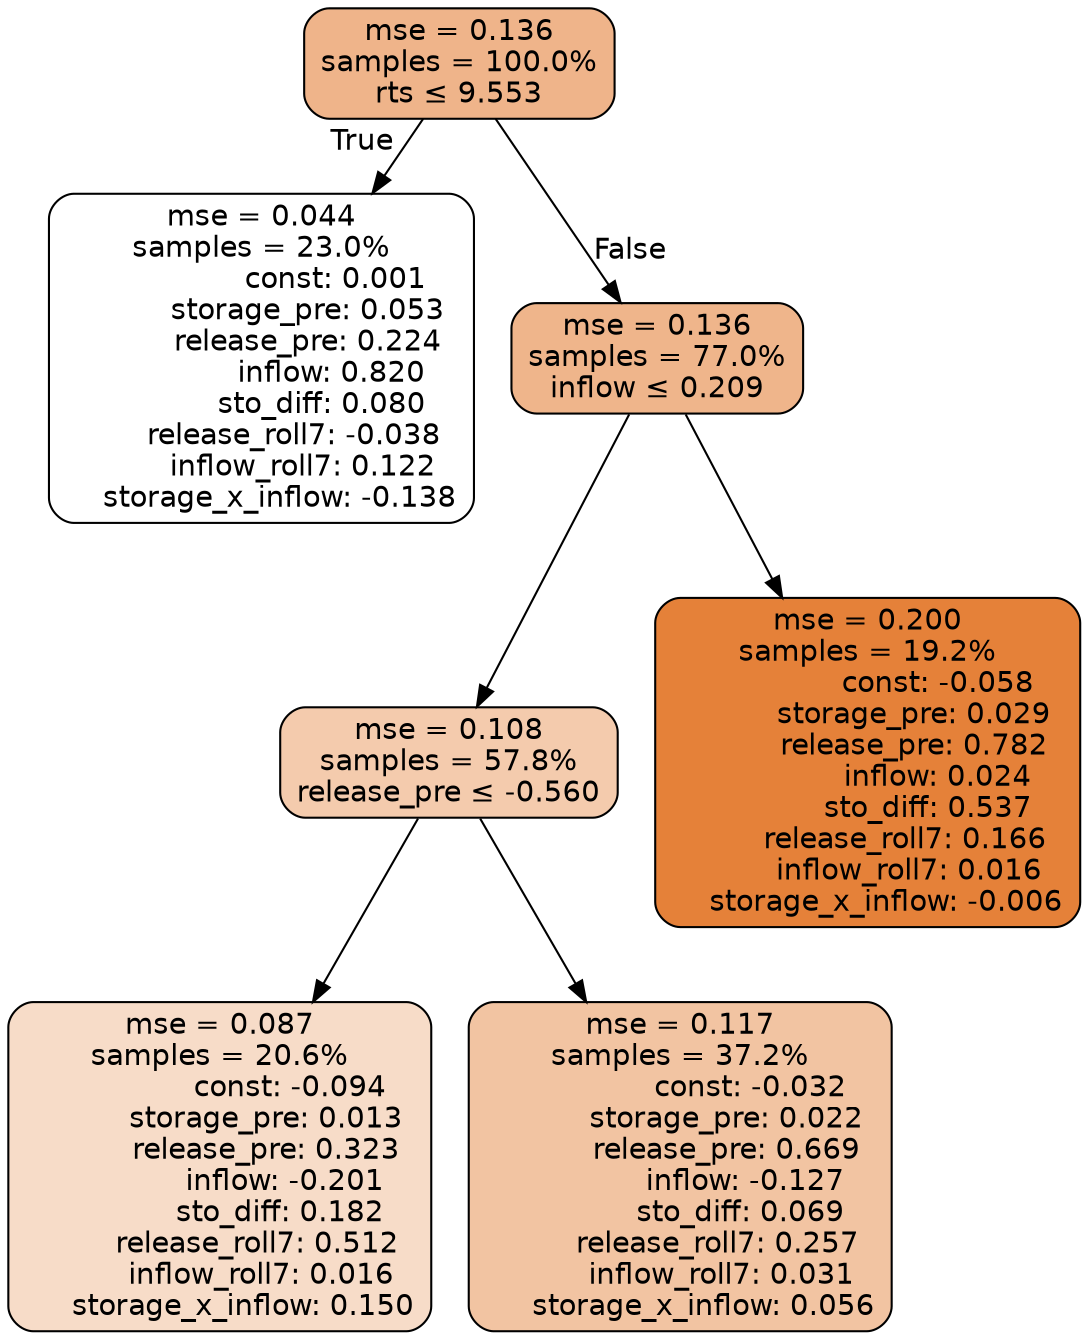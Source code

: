 digraph tree {
bgcolor="transparent"
node [shape=rectangle, style="filled, rounded", color="black", fontname=helvetica] ;
edge [fontname=helvetica] ;
	"0" [label="mse = 0.136
samples = 100.0%
rts &le; 9.553", fillcolor="#efb48a"]
	"1" [label="mse = 0.044
samples = 23.0%
                const: 0.001
          storage_pre: 0.053
          release_pre: 0.224
               inflow: 0.820
             sto_diff: 0.080
       release_roll7: -0.038
         inflow_roll7: 0.122
    storage_x_inflow: -0.138", fillcolor="#ffffff"]
	"2" [label="mse = 0.136
samples = 77.0%
inflow &le; 0.209", fillcolor="#efb58b"]
	"3" [label="mse = 0.108
samples = 57.8%
release_pre &le; -0.560", fillcolor="#f4cbad"]
	"4" [label="mse = 0.087
samples = 20.6%
               const: -0.094
          storage_pre: 0.013
          release_pre: 0.323
              inflow: -0.201
             sto_diff: 0.182
        release_roll7: 0.512
         inflow_roll7: 0.016
     storage_x_inflow: 0.150", fillcolor="#f7dcc8"]
	"5" [label="mse = 0.117
samples = 37.2%
               const: -0.032
          storage_pre: 0.022
          release_pre: 0.669
              inflow: -0.127
             sto_diff: 0.069
        release_roll7: 0.257
         inflow_roll7: 0.031
     storage_x_inflow: 0.056", fillcolor="#f2c4a2"]
	"6" [label="mse = 0.200
samples = 19.2%
               const: -0.058
          storage_pre: 0.029
          release_pre: 0.782
               inflow: 0.024
             sto_diff: 0.537
        release_roll7: 0.166
         inflow_roll7: 0.016
    storage_x_inflow: -0.006", fillcolor="#e58139"]

	"0" -> "1" [labeldistance=2.5, labelangle=45, headlabel="True"]
	"0" -> "2" [labeldistance=2.5, labelangle=-45, headlabel="False"]
	"2" -> "3"
	"3" -> "4"
	"3" -> "5"
	"2" -> "6"
}